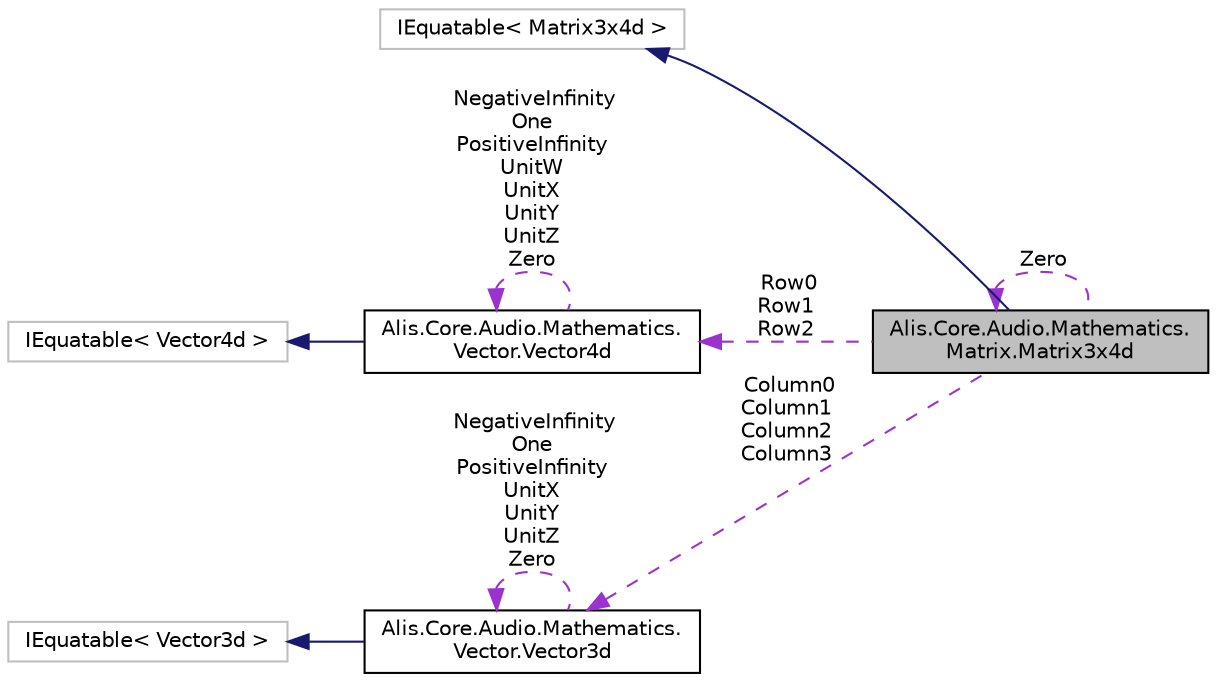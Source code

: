 digraph "Alis.Core.Audio.Mathematics.Matrix.Matrix3x4d"
{
 // LATEX_PDF_SIZE
  edge [fontname="Helvetica",fontsize="10",labelfontname="Helvetica",labelfontsize="10"];
  node [fontname="Helvetica",fontsize="10",shape=record];
  rankdir="LR";
  Node1 [label="Alis.Core.Audio.Mathematics.\lMatrix.Matrix3x4d",height=0.2,width=0.4,color="black", fillcolor="grey75", style="filled", fontcolor="black",tooltip="Represents a 3x4 Matrix."];
  Node2 -> Node1 [dir="back",color="midnightblue",fontsize="10",style="solid",fontname="Helvetica"];
  Node2 [label="IEquatable\< Matrix3x4d \>",height=0.2,width=0.4,color="grey75", fillcolor="white", style="filled",tooltip=" "];
  Node3 -> Node1 [dir="back",color="darkorchid3",fontsize="10",style="dashed",label=" Row0\nRow1\nRow2" ,fontname="Helvetica"];
  Node3 [label="Alis.Core.Audio.Mathematics.\lVector.Vector4d",height=0.2,width=0.4,color="black", fillcolor="white", style="filled",URL="$struct_alis_1_1_core_1_1_audio_1_1_mathematics_1_1_vector_1_1_vector4d.html",tooltip="Represents a 4D vector using four double-precision floating-point numbers."];
  Node4 -> Node3 [dir="back",color="midnightblue",fontsize="10",style="solid",fontname="Helvetica"];
  Node4 [label="IEquatable\< Vector4d \>",height=0.2,width=0.4,color="grey75", fillcolor="white", style="filled",tooltip=" "];
  Node3 -> Node3 [dir="back",color="darkorchid3",fontsize="10",style="dashed",label=" NegativeInfinity\nOne\nPositiveInfinity\nUnitW\nUnitX\nUnitY\nUnitZ\nZero" ,fontname="Helvetica"];
  Node5 -> Node1 [dir="back",color="darkorchid3",fontsize="10",style="dashed",label=" Column0\nColumn1\nColumn2\nColumn3" ,fontname="Helvetica"];
  Node5 [label="Alis.Core.Audio.Mathematics.\lVector.Vector3d",height=0.2,width=0.4,color="black", fillcolor="white", style="filled",URL="$struct_alis_1_1_core_1_1_audio_1_1_mathematics_1_1_vector_1_1_vector3d.html",tooltip="Represents a 3D vector using three double-precision floating-point numbers."];
  Node6 -> Node5 [dir="back",color="midnightblue",fontsize="10",style="solid",fontname="Helvetica"];
  Node6 [label="IEquatable\< Vector3d \>",height=0.2,width=0.4,color="grey75", fillcolor="white", style="filled",tooltip=" "];
  Node5 -> Node5 [dir="back",color="darkorchid3",fontsize="10",style="dashed",label=" NegativeInfinity\nOne\nPositiveInfinity\nUnitX\nUnitY\nUnitZ\nZero" ,fontname="Helvetica"];
  Node1 -> Node1 [dir="back",color="darkorchid3",fontsize="10",style="dashed",label=" Zero" ,fontname="Helvetica"];
}
